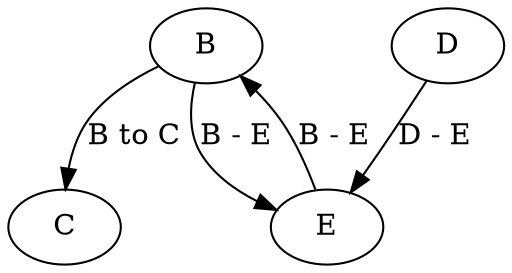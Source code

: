 digraph LIEGE{
	0[
		label = "B"
	]
	1[
		label = "C"
	]
	2[
		label = "D"
	]
	3[
		label = "E"
	]
	3 -> 0 [label = "B - E"]
	0 -> 1 [label = "B to C"]
	0 -> 3 [label = "B - E"]
	2 -> 3 [label = "D - E"]
}
